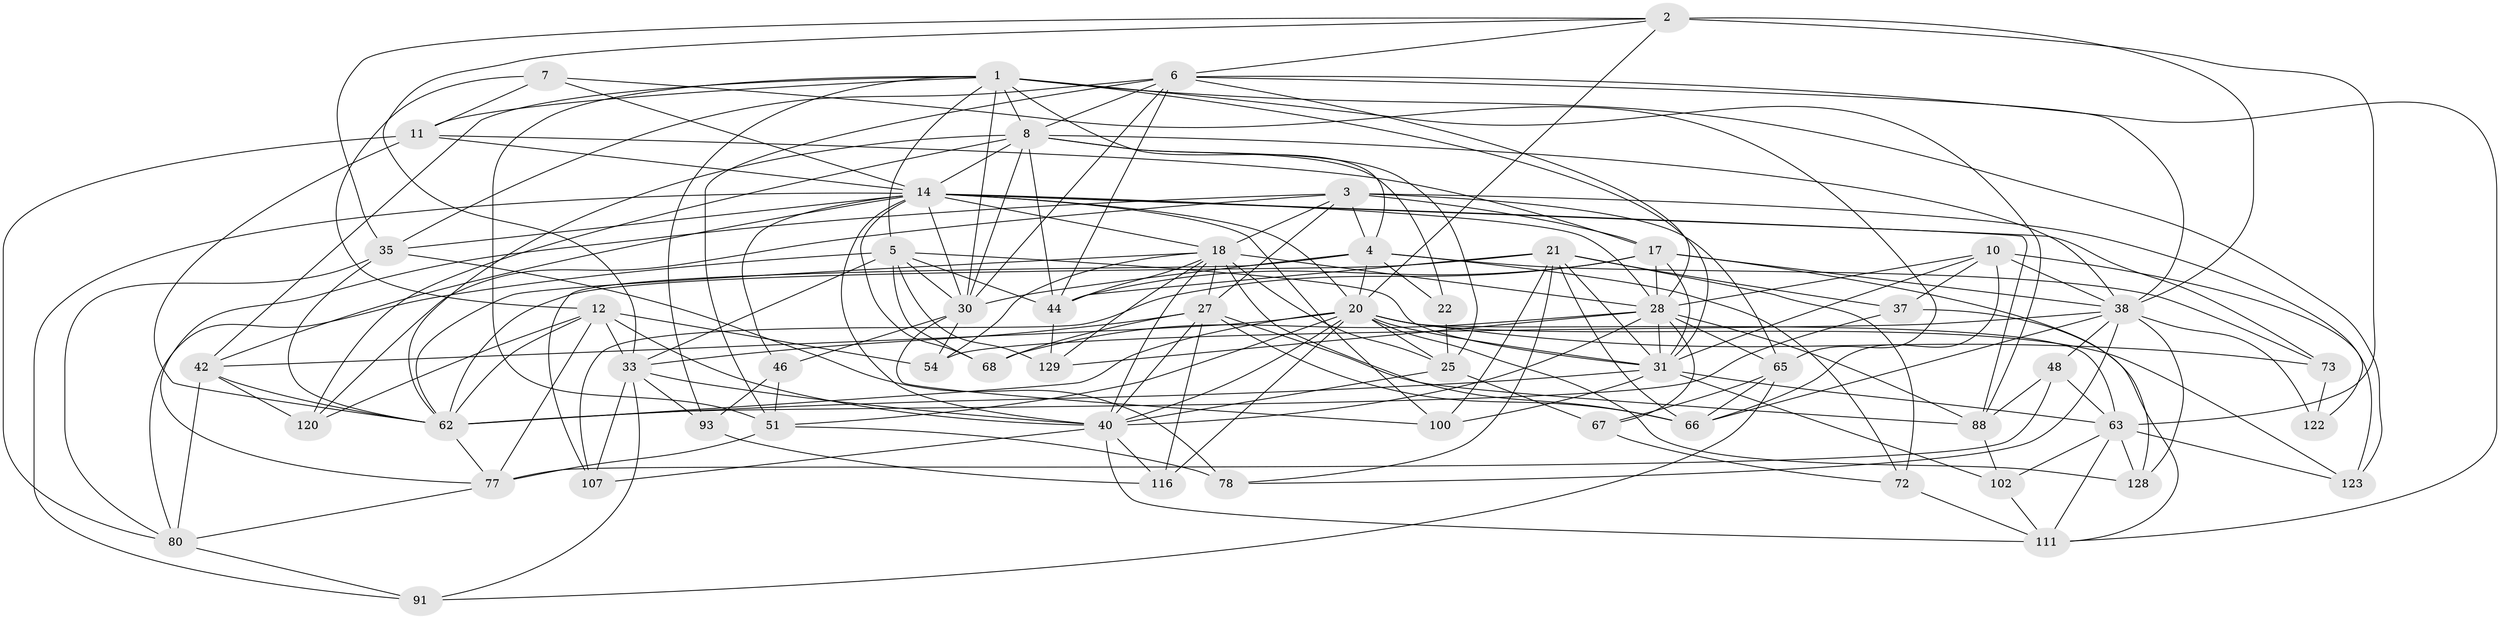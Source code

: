 // original degree distribution, {4: 1.0}
// Generated by graph-tools (version 1.1) at 2025/20/03/04/25 18:20:50]
// undirected, 57 vertices, 189 edges
graph export_dot {
graph [start="1"]
  node [color=gray90,style=filled];
  1 [super="+99+26+39"];
  2 [super="+58"];
  3 [super="+60+15"];
  4 [super="+53+86"];
  5 [super="+125"];
  6 [super="+55+13"];
  7;
  8 [super="+132+98+9"];
  10 [super="+52"];
  11 [super="+127"];
  12 [super="+69+71"];
  14 [super="+16+36+81+139"];
  17 [super="+45+117"];
  18 [super="+19+75+131"];
  20 [super="+47+89+23"];
  21 [super="+109"];
  22;
  25 [super="+130"];
  27 [super="+96+113"];
  28 [super="+41+97+76"];
  30 [super="+106+74+82"];
  31 [super="+126+61+32"];
  33 [super="+57+141"];
  35 [super="+50"];
  37;
  38 [super="+136+90+114"];
  40 [super="+92+49+79"];
  42 [super="+140"];
  44 [super="+70"];
  46;
  48;
  51 [super="+84"];
  54;
  62 [super="+95+64"];
  63 [super="+94+137"];
  65 [super="+87"];
  66 [super="+85"];
  67;
  68;
  72;
  73;
  77 [super="+134"];
  78;
  80 [super="+103"];
  88 [super="+105"];
  91;
  93;
  100;
  102;
  107;
  111 [super="+121"];
  116;
  120;
  122;
  123;
  128;
  129;
  1 -- 5;
  1 -- 31;
  1 -- 8 [weight=2];
  1 -- 88;
  1 -- 42;
  1 -- 11;
  1 -- 123;
  1 -- 51;
  1 -- 93;
  1 -- 4;
  1 -- 30;
  2 -- 20;
  2 -- 63;
  2 -- 33;
  2 -- 35;
  2 -- 6;
  2 -- 38;
  3 -- 120;
  3 -- 18;
  3 -- 27;
  3 -- 17;
  3 -- 77;
  3 -- 65;
  3 -- 122;
  3 -- 4;
  4 -- 22;
  4 -- 20;
  4 -- 72;
  4 -- 107;
  4 -- 73;
  4 -- 30;
  5 -- 33;
  5 -- 30;
  5 -- 80;
  5 -- 129;
  5 -- 68;
  5 -- 44;
  5 -- 31;
  6 -- 38;
  6 -- 30;
  6 -- 51;
  6 -- 44 [weight=2];
  6 -- 111;
  6 -- 35;
  6 -- 8;
  6 -- 28;
  7 -- 11;
  7 -- 12;
  7 -- 65;
  7 -- 14;
  8 -- 120;
  8 -- 25;
  8 -- 30;
  8 -- 22 [weight=2];
  8 -- 14;
  8 -- 44;
  8 -- 62;
  8 -- 38;
  10 -- 123;
  10 -- 37;
  10 -- 31;
  10 -- 66;
  10 -- 38;
  10 -- 28;
  11 -- 80;
  11 -- 14;
  11 -- 62;
  11 -- 17;
  12 -- 54;
  12 -- 120;
  12 -- 77;
  12 -- 33;
  12 -- 62;
  12 -- 40 [weight=2];
  14 -- 68;
  14 -- 42;
  14 -- 46;
  14 -- 91;
  14 -- 28;
  14 -- 18;
  14 -- 30 [weight=2];
  14 -- 100;
  14 -- 73;
  14 -- 35;
  14 -- 20;
  14 -- 88 [weight=2];
  14 -- 40;
  17 -- 28;
  17 -- 38;
  17 -- 128;
  17 -- 44;
  17 -- 107;
  17 -- 31;
  18 -- 25;
  18 -- 54;
  18 -- 129;
  18 -- 44;
  18 -- 28 [weight=2];
  18 -- 40;
  18 -- 66;
  18 -- 62;
  18 -- 27;
  20 -- 123;
  20 -- 63;
  20 -- 51;
  20 -- 31;
  20 -- 128;
  20 -- 40;
  20 -- 73;
  20 -- 42;
  20 -- 116;
  20 -- 25;
  20 -- 62;
  21 -- 78;
  21 -- 31;
  21 -- 62;
  21 -- 66;
  21 -- 100;
  21 -- 37;
  21 -- 72;
  21 -- 44;
  22 -- 25;
  25 -- 67;
  25 -- 40;
  27 -- 68;
  27 -- 33;
  27 -- 88;
  27 -- 116;
  27 -- 40;
  27 -- 66;
  28 -- 88 [weight=2];
  28 -- 31;
  28 -- 65;
  28 -- 129;
  28 -- 40;
  28 -- 67;
  28 -- 68;
  30 -- 54;
  30 -- 100;
  30 -- 46;
  31 -- 100;
  31 -- 102;
  31 -- 63;
  31 -- 62 [weight=2];
  33 -- 91;
  33 -- 107;
  33 -- 93;
  33 -- 40;
  35 -- 78;
  35 -- 80;
  35 -- 62;
  37 -- 111;
  37 -- 62;
  38 -- 48;
  38 -- 66;
  38 -- 128;
  38 -- 54;
  38 -- 122 [weight=2];
  38 -- 78;
  40 -- 111;
  40 -- 116;
  40 -- 107;
  42 -- 120;
  42 -- 80;
  42 -- 62;
  44 -- 129;
  46 -- 93;
  46 -- 51;
  48 -- 88;
  48 -- 63;
  48 -- 77;
  51 -- 78;
  51 -- 77;
  62 -- 77;
  63 -- 111;
  63 -- 102;
  63 -- 128;
  63 -- 123;
  65 -- 91;
  65 -- 66;
  65 -- 67;
  67 -- 72;
  72 -- 111;
  73 -- 122;
  77 -- 80;
  80 -- 91;
  88 -- 102;
  93 -- 116;
  102 -- 111;
}
